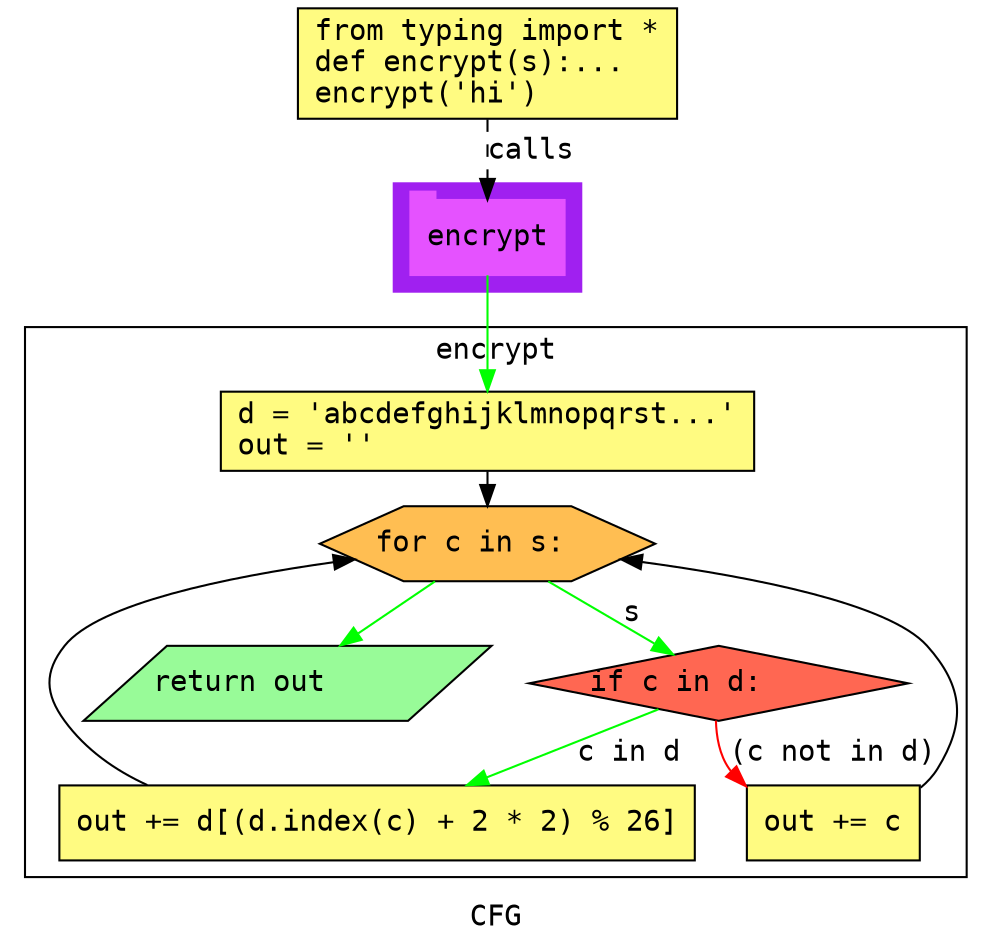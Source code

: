 digraph cluster450CFG {
	graph [bb="0,0,460,448",
		compound=True,
		fontname="DejaVu Sans Mono",
		label=CFG,
		lheight=0.21,
		lp="230,11.5",
		lwidth=0.35,
		pack=False,
		rankdir=TB,
		ranksep=0.02
	];
	node [fontname="DejaVu Sans Mono",
		label="\N"
	];
	edge [fontname="DejaVu Sans Mono"];
	subgraph cluster_1 {
		graph [bb="181,312,271,364",
			color=purple,
			compound=true,
			fontname="DejaVu Sans Mono",
			label="",
			rankdir=TB,
			ranksep=0.02,
			shape=tab,
			style=filled
		];
		node [fontname="DejaVu Sans Mono"];
		edge [fontname="DejaVu Sans Mono"];
		13	[color="#E552FF",
			height=0.5,
			label=encrypt,
			linenum="[12]",
			pos="226,338",
			shape=tab,
			style=filled,
			width=1.0278];
	}
	subgraph cluster4encrypt {
		graph [bb="8,31,452,295",
			compound=True,
			fontname="DejaVu Sans Mono",
			label=encrypt,
			lheight=0.21,
			lp="230,283.5",
			lwidth=0.81,
			pack=False,
			rankdir=TB,
			ranksep=0.02
		];
		node [fontname="DejaVu Sans Mono"];
		edge [fontname="DejaVu Sans Mono"];
		subgraph cluster_7 {
			graph [color=purple,
				compound=true,
				fontname="DejaVu Sans Mono",
				label="",
				rankdir=TB,
				ranksep=0.02,
				shape=tab,
				style=filled
			];
			node [fontname="DejaVu Sans Mono"];
			edge [fontname="DejaVu Sans Mono"];
		}
		3	[fillcolor="#FFFB81",
			height=0.52778,
			label="d = 'abcdefghijklmnopqrst...'\lout = ''\l",
			linenum="[3, 4]",
			pos="226,245",
			shape=rectangle,
			style="filled,solid",
			width=3.5556];
		4	[fillcolor="#FFBE52",
			height=0.5,
			label="for c in s:\l",
			linenum="[5]",
			pos="226,191",
			shape=hexagon,
			style="filled,solid",
			width=2.2306];
		3 -> 4	[color=black,
			pos="e,226,209.22 226,225.81 226,223.71 226,221.53 226,219.33"];
		5	[fillcolor="#FF6752",
			height=0.5,
			label="if c in d:\l",
			linenum="[6]",
			pos="333,124",
			shape=diamond,
			style="filled,solid",
			width=2.5277];
		4 -> 5	[color=green,
			label=s,
			lp="293.5,157.5",
			pos="e,311.84,137.86 254.11,172.92 269.23,163.74 287.86,152.42 303.22,143.09"];
		6	[fillcolor="#98fb98",
			height=0.5,
			label="return out\l",
			linenum="[10]",
			pos="130,124",
			shape=parallelogram,
			style="filled,solid",
			width=2.6206];
		4 -> 6	[color=green,
			pos="e,155.39,142.19 200.78,172.92 189.51,165.29 176.07,156.19 163.94,147.98"];
		7	[fillcolor="#FFFB81",
			height=0.5,
			label="out += d[(d.index(c) + 2 * 2) % 26]\l",
			linenum="[7]",
			pos="175,57",
			shape=rectangle,
			style="filled,solid",
			width=4.2361];
		5 -> 7	[color=green,
			label="c in d",
			lp="293,90.5",
			pos="e,216.37,75.02 304.75,111.38 282.85,102.37 251.93,89.65 225.77,78.887"];
		9	[fillcolor="#FFFB81",
			height=0.5,
			label="out += c\l",
			linenum="[9]",
			pos="392,57",
			shape=rectangle,
			style="filled,solid",
			width=1.1528];
		5 -> 9	[color=red,
			label="(c not in d)",
			lp="388,90.5",
			pos="e,350.34,71.717 331.55,106.08 331.74,98.384 333.21,89.556 338,83 339.23,81.311 340.61,79.732 342.1,78.257"];
		7 -> 4	[color=black,
			pos="e,162.94,183.25 66.909,75.071 51.274,82.181 37.086,92.126 27,106 17.592,118.94 17.101,129.43 27,142 42.685,161.92 102.69,174.54 \
152.75,181.82"];
		9 -> 4	[color=black,
			pos="e,289.14,183.34 431.42,75.053 433.98,77.393 436.23,80.031 438,83 451.45,105.62 450.51,122.36 433,142 415.21,161.95 351.24,174.7 \
299.06,182"];
	}
	1	[fillcolor="#FFFB81",
		height=0.73611,
		label="from typing import *\ldef encrypt(s):...\lencrypt('hi')\l",
		linenum="[1]",
		pos="226,421.5",
		shape=rectangle,
		style="filled,solid",
		width=2.5278];
	1 -> 13	[label=calls,
		lp="247,379.5",
		pos="e,226,356.13 226,394.71 226,385.66 226,375.47 226,366.3",
		style=dashed];
	13 -> 3	[color=green,
		pos="e,226,264.29 226,319.88 226,307.12 226,289.4 226,274.52"];
}
